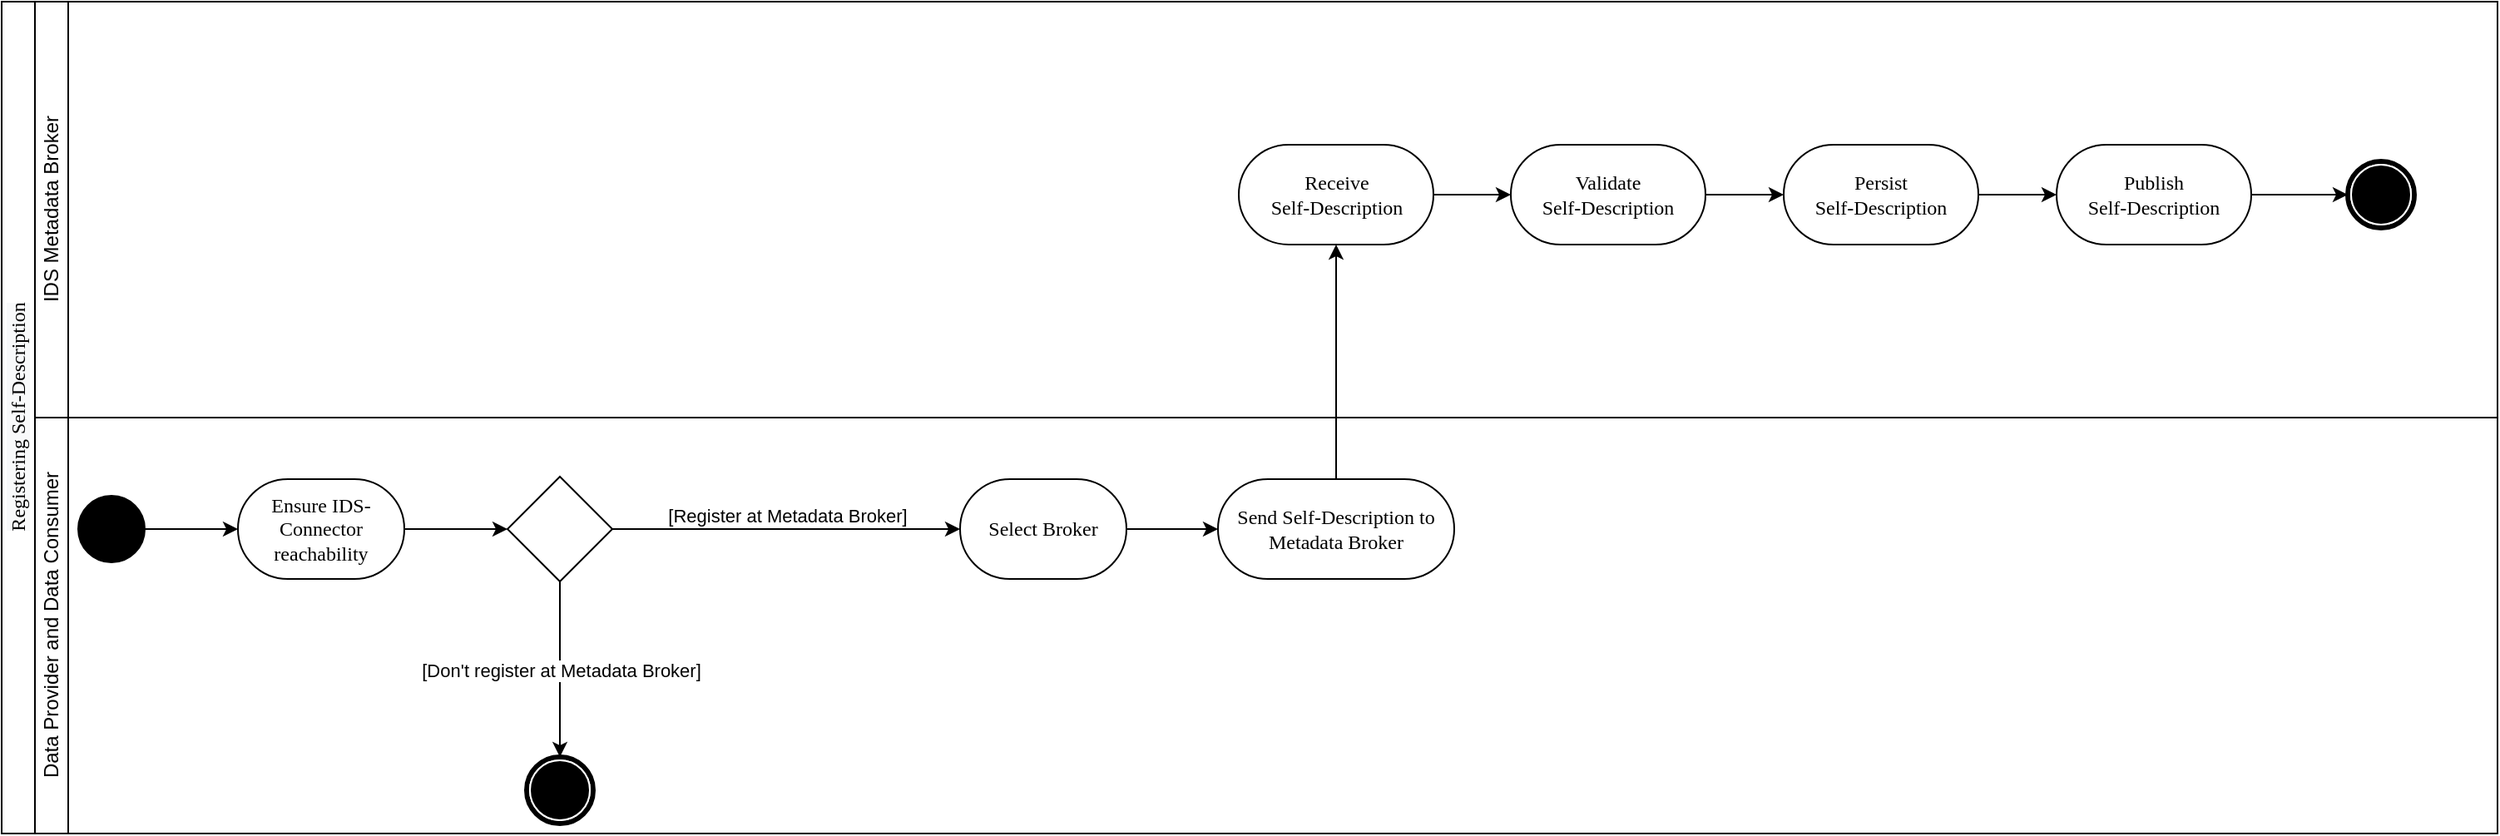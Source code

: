 <mxfile version="17.1.0" type="device"><diagram id="prtHgNgQTEPvFCAcTncT" name="Page-1"><mxGraphModel dx="1422" dy="762" grid="0" gridSize="10" guides="1" tooltips="1" connect="1" arrows="1" fold="1" page="1" pageScale="1" pageWidth="827" pageHeight="1169" math="0" shadow="0"><root><mxCell id="0"/><mxCell id="1" parent="0"/><mxCell id="dNxyNK7c78bLwvsdeMH5-19" value="&lt;span style=&quot;font-family: &amp;#34;verdana&amp;#34; ; background-color: rgb(248 , 249 , 250) ; font-weight: normal&quot;&gt;Registering Self-Description&lt;br&gt;&lt;/span&gt;" style="swimlane;html=1;childLayout=stackLayout;resizeParent=1;resizeParentMax=0;horizontal=0;startSize=20;horizontalStack=0;flipH=0;direction=east;" parent="1" vertex="1"><mxGeometry x="90" y="30" width="1500" height="500" as="geometry"/></mxCell><mxCell id="dNxyNK7c78bLwvsdeMH5-27" value="" style="edgeStyle=orthogonalEdgeStyle;rounded=0;orthogonalLoop=1;jettySize=auto;html=1;dashed=1;endArrow=none;endFill=0;" parent="dNxyNK7c78bLwvsdeMH5-19" edge="1"><mxGeometry relative="1" as="geometry"><mxPoint x="180" y="90" as="sourcePoint"/><mxPoint x="180.034" y="90" as="targetPoint"/></mxGeometry></mxCell><mxCell id="dNxyNK7c78bLwvsdeMH5-21" value="IDS Metadata Broker" style="swimlane;html=1;startSize=20;horizontal=0;fontStyle=0" parent="dNxyNK7c78bLwvsdeMH5-19" vertex="1"><mxGeometry x="20" width="1480" height="250" as="geometry"/></mxCell><mxCell id="wiI2pj7NbJvjHoOLdIeQ-19" style="edgeStyle=none;rounded=0;orthogonalLoop=1;jettySize=auto;html=1;entryX=0;entryY=0.5;entryDx=0;entryDy=0;" parent="dNxyNK7c78bLwvsdeMH5-21" source="wiI2pj7NbJvjHoOLdIeQ-16" target="wiI2pj7NbJvjHoOLdIeQ-18" edge="1"><mxGeometry relative="1" as="geometry"/></mxCell><mxCell id="wiI2pj7NbJvjHoOLdIeQ-16" value="Receive&lt;br&gt;Self-Description" style="rounded=1;whiteSpace=wrap;html=1;shadow=0;comic=0;labelBackgroundColor=none;strokeWidth=1;fontFamily=Verdana;fontSize=12;align=center;arcSize=50;" parent="dNxyNK7c78bLwvsdeMH5-21" vertex="1"><mxGeometry x="723.5" y="86" width="117" height="60" as="geometry"/></mxCell><mxCell id="wiI2pj7NbJvjHoOLdIeQ-21" value="" style="edgeStyle=none;rounded=0;orthogonalLoop=1;jettySize=auto;html=1;" parent="dNxyNK7c78bLwvsdeMH5-21" source="wiI2pj7NbJvjHoOLdIeQ-18" target="wiI2pj7NbJvjHoOLdIeQ-20" edge="1"><mxGeometry relative="1" as="geometry"/></mxCell><mxCell id="wiI2pj7NbJvjHoOLdIeQ-18" value="Validate&lt;br&gt;Self-Description" style="rounded=1;whiteSpace=wrap;html=1;shadow=0;comic=0;labelBackgroundColor=none;strokeWidth=1;fontFamily=Verdana;fontSize=12;align=center;arcSize=50;" parent="dNxyNK7c78bLwvsdeMH5-21" vertex="1"><mxGeometry x="887" y="86" width="117" height="60" as="geometry"/></mxCell><mxCell id="wiI2pj7NbJvjHoOLdIeQ-26" value="" style="edgeStyle=none;rounded=0;orthogonalLoop=1;jettySize=auto;html=1;" parent="dNxyNK7c78bLwvsdeMH5-21" source="wiI2pj7NbJvjHoOLdIeQ-20" target="wiI2pj7NbJvjHoOLdIeQ-25" edge="1"><mxGeometry relative="1" as="geometry"/></mxCell><mxCell id="wiI2pj7NbJvjHoOLdIeQ-20" value="Persist&lt;br&gt;Self-Description" style="rounded=1;whiteSpace=wrap;html=1;shadow=0;comic=0;labelBackgroundColor=none;strokeWidth=1;fontFamily=Verdana;fontSize=12;align=center;arcSize=50;" parent="dNxyNK7c78bLwvsdeMH5-21" vertex="1"><mxGeometry x="1051" y="86" width="117" height="60" as="geometry"/></mxCell><mxCell id="wiI2pj7NbJvjHoOLdIeQ-25" value="Publish &lt;br&gt;Self-Description" style="rounded=1;whiteSpace=wrap;html=1;shadow=0;comic=0;labelBackgroundColor=none;strokeWidth=1;fontFamily=Verdana;fontSize=12;align=center;arcSize=50;" parent="dNxyNK7c78bLwvsdeMH5-21" vertex="1"><mxGeometry x="1215" y="86" width="117" height="60" as="geometry"/></mxCell><mxCell id="wiI2pj7NbJvjHoOLdIeQ-28" value="" style="edgeStyle=none;rounded=0;orthogonalLoop=1;jettySize=auto;html=1;entryX=0;entryY=0.5;entryDx=0;entryDy=0;" parent="dNxyNK7c78bLwvsdeMH5-21" source="wiI2pj7NbJvjHoOLdIeQ-25" target="wiI2pj7NbJvjHoOLdIeQ-24" edge="1"><mxGeometry relative="1" as="geometry"><mxPoint x="1379" y="116" as="targetPoint"/></mxGeometry></mxCell><mxCell id="wiI2pj7NbJvjHoOLdIeQ-24" value="" style="shape=mxgraph.bpmn.shape;html=1;verticalLabelPosition=bottom;labelBackgroundColor=#ffffff;verticalAlign=top;perimeter=ellipsePerimeter;outline=end;symbol=terminate;rounded=0;shadow=0;comic=0;strokeWidth=1;fontFamily=Verdana;fontSize=12;align=center;" parent="dNxyNK7c78bLwvsdeMH5-21" vertex="1"><mxGeometry x="1390" y="96" width="40" height="40" as="geometry"/></mxCell><mxCell id="wiI2pj7NbJvjHoOLdIeQ-17" style="edgeStyle=orthogonalEdgeStyle;rounded=0;orthogonalLoop=1;jettySize=auto;html=1;entryX=0.5;entryY=1;entryDx=0;entryDy=0;" parent="dNxyNK7c78bLwvsdeMH5-19" source="wiI2pj7NbJvjHoOLdIeQ-14" target="wiI2pj7NbJvjHoOLdIeQ-16" edge="1"><mxGeometry relative="1" as="geometry"/></mxCell><mxCell id="dNxyNK7c78bLwvsdeMH5-22" value="Data Provider and Data Consumer" style="swimlane;html=1;startSize=20;horizontal=0;fontStyle=0" parent="dNxyNK7c78bLwvsdeMH5-19" vertex="1"><mxGeometry x="20" y="250" width="1480" height="250" as="geometry"/></mxCell><mxCell id="wiI2pj7NbJvjHoOLdIeQ-4" style="edgeStyle=orthogonalEdgeStyle;rounded=0;orthogonalLoop=1;jettySize=auto;html=1;" parent="dNxyNK7c78bLwvsdeMH5-22" source="wiI2pj7NbJvjHoOLdIeQ-2" target="wiI2pj7NbJvjHoOLdIeQ-3" edge="1"><mxGeometry relative="1" as="geometry"/></mxCell><mxCell id="wiI2pj7NbJvjHoOLdIeQ-2" value="" style="ellipse;whiteSpace=wrap;html=1;rounded=0;shadow=0;comic=0;labelBackgroundColor=none;strokeWidth=1;fillColor=#000000;fontFamily=Verdana;fontSize=12;align=center;" parent="dNxyNK7c78bLwvsdeMH5-22" vertex="1"><mxGeometry x="26" y="47" width="40" height="40" as="geometry"/></mxCell><mxCell id="wiI2pj7NbJvjHoOLdIeQ-9" style="edgeStyle=orthogonalEdgeStyle;rounded=0;orthogonalLoop=1;jettySize=auto;html=1;" parent="dNxyNK7c78bLwvsdeMH5-22" source="wiI2pj7NbJvjHoOLdIeQ-3" target="wiI2pj7NbJvjHoOLdIeQ-8" edge="1"><mxGeometry relative="1" as="geometry"/></mxCell><mxCell id="wiI2pj7NbJvjHoOLdIeQ-3" value="Ensure IDS-Connector reachability&lt;br&gt;" style="rounded=1;whiteSpace=wrap;html=1;shadow=0;comic=0;labelBackgroundColor=none;strokeWidth=1;fontFamily=Verdana;fontSize=12;align=center;arcSize=50;" parent="dNxyNK7c78bLwvsdeMH5-22" vertex="1"><mxGeometry x="122" y="37" width="100" height="60" as="geometry"/></mxCell><mxCell id="wiI2pj7NbJvjHoOLdIeQ-11" value="[Register at Metadata Broker]" style="edgeStyle=orthogonalEdgeStyle;rounded=0;orthogonalLoop=1;jettySize=auto;html=1;spacingTop=-17;" parent="dNxyNK7c78bLwvsdeMH5-22" source="wiI2pj7NbJvjHoOLdIeQ-8" target="wiI2pj7NbJvjHoOLdIeQ-10" edge="1"><mxGeometry relative="1" as="geometry"/></mxCell><mxCell id="wiI2pj7NbJvjHoOLdIeQ-13" value="[Don't register at Metadata Broker]" style="edgeStyle=orthogonalEdgeStyle;rounded=0;orthogonalLoop=1;jettySize=auto;html=1;" parent="dNxyNK7c78bLwvsdeMH5-22" source="wiI2pj7NbJvjHoOLdIeQ-8" target="wiI2pj7NbJvjHoOLdIeQ-7" edge="1"><mxGeometry relative="1" as="geometry"/></mxCell><mxCell id="wiI2pj7NbJvjHoOLdIeQ-8" value="" style="rhombus;whiteSpace=wrap;html=1;" parent="dNxyNK7c78bLwvsdeMH5-22" vertex="1"><mxGeometry x="284" y="35.5" width="63" height="63" as="geometry"/></mxCell><mxCell id="wiI2pj7NbJvjHoOLdIeQ-15" style="edgeStyle=orthogonalEdgeStyle;rounded=0;orthogonalLoop=1;jettySize=auto;html=1;exitX=1;exitY=0.5;exitDx=0;exitDy=0;entryX=0;entryY=0.5;entryDx=0;entryDy=0;" parent="dNxyNK7c78bLwvsdeMH5-22" source="wiI2pj7NbJvjHoOLdIeQ-10" target="wiI2pj7NbJvjHoOLdIeQ-14" edge="1"><mxGeometry relative="1" as="geometry"/></mxCell><mxCell id="wiI2pj7NbJvjHoOLdIeQ-10" value="Select Broker" style="rounded=1;whiteSpace=wrap;html=1;shadow=0;comic=0;labelBackgroundColor=none;strokeWidth=1;fontFamily=Verdana;fontSize=12;align=center;arcSize=50;" parent="dNxyNK7c78bLwvsdeMH5-22" vertex="1"><mxGeometry x="556" y="37" width="100" height="60" as="geometry"/></mxCell><mxCell id="wiI2pj7NbJvjHoOLdIeQ-7" value="" style="shape=mxgraph.bpmn.shape;html=1;verticalLabelPosition=bottom;labelBackgroundColor=#ffffff;verticalAlign=top;perimeter=ellipsePerimeter;outline=end;symbol=terminate;rounded=0;shadow=0;comic=0;strokeWidth=1;fontFamily=Verdana;fontSize=12;align=center;" parent="dNxyNK7c78bLwvsdeMH5-22" vertex="1"><mxGeometry x="295.5" y="204" width="40" height="40" as="geometry"/></mxCell><mxCell id="wiI2pj7NbJvjHoOLdIeQ-14" value="Send Self-Description to Metadata Broker" style="rounded=1;whiteSpace=wrap;html=1;shadow=0;comic=0;labelBackgroundColor=none;strokeWidth=1;fontFamily=Verdana;fontSize=12;align=center;arcSize=50;" parent="dNxyNK7c78bLwvsdeMH5-22" vertex="1"><mxGeometry x="711" y="37" width="142" height="60" as="geometry"/></mxCell></root></mxGraphModel></diagram></mxfile>